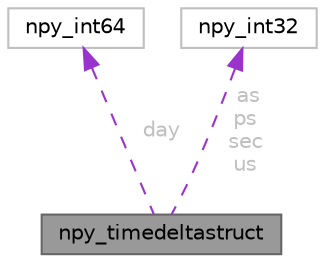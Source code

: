 digraph "npy_timedeltastruct"
{
 // LATEX_PDF_SIZE
  bgcolor="transparent";
  edge [fontname=Helvetica,fontsize=10,labelfontname=Helvetica,labelfontsize=10];
  node [fontname=Helvetica,fontsize=10,shape=box,height=0.2,width=0.4];
  Node1 [id="Node000001",label="npy_timedeltastruct",height=0.2,width=0.4,color="gray40", fillcolor="grey60", style="filled", fontcolor="black",tooltip=" "];
  Node2 -> Node1 [id="edge1_Node000001_Node000002",dir="back",color="darkorchid3",style="dashed",tooltip=" ",label=" day",fontcolor="grey" ];
  Node2 [id="Node000002",label="npy_int64",height=0.2,width=0.4,color="grey75", fillcolor="white", style="filled",tooltip=" "];
  Node3 -> Node1 [id="edge2_Node000001_Node000003",dir="back",color="darkorchid3",style="dashed",tooltip=" ",label=" as\nps\nsec\nus",fontcolor="grey" ];
  Node3 [id="Node000003",label="npy_int32",height=0.2,width=0.4,color="grey75", fillcolor="white", style="filled",tooltip=" "];
}
